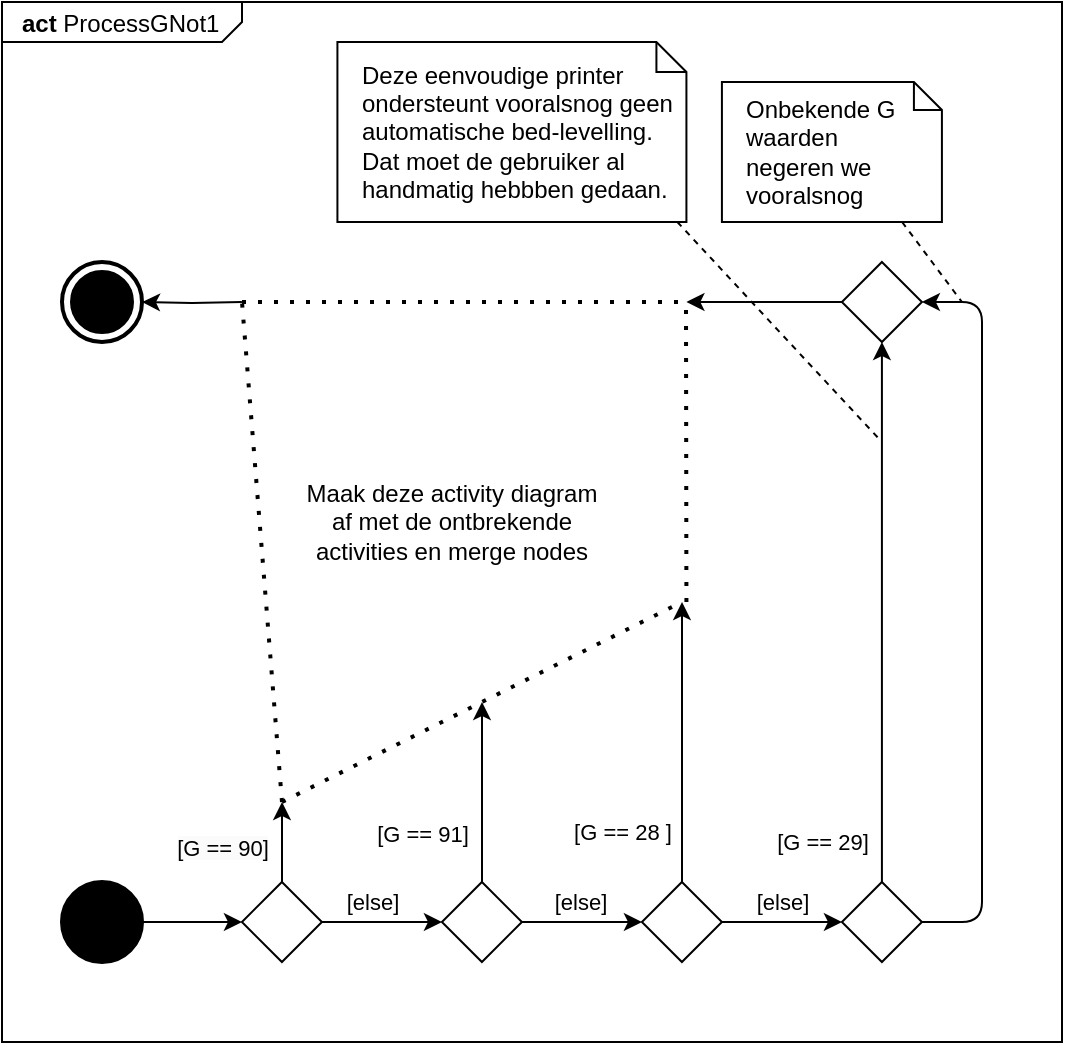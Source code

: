 <mxfile version="21.5.1" type="device">
  <diagram name="Page-1" id="saKvFfv_Z3Uwc4kxefbZ">
    <mxGraphModel dx="1036" dy="614" grid="1" gridSize="10" guides="1" tooltips="1" connect="1" arrows="1" fold="1" page="1" pageScale="1" pageWidth="1169" pageHeight="1654" math="0" shadow="0">
      <root>
        <mxCell id="0" />
        <mxCell id="1" parent="0" />
        <mxCell id="muP24D11LDf9t_YI-PzY-1" value="&lt;p style=&quot;margin:0px;margin-top:4px;margin-left:10px;text-align:left;&quot;&gt;&lt;b&gt;act&lt;/b&gt;&amp;nbsp;ProcessGNot1&lt;/p&gt;" style="html=1;shape=mxgraph.sysml.package;labelX=120.04;align=left;spacingLeft=10;overflow=fill;recursiveResize=0;container=0;" vertex="1" parent="1">
          <mxGeometry x="10" y="10" width="530" height="520" as="geometry" />
        </mxCell>
        <mxCell id="muP24D11LDf9t_YI-PzY-2" value="&lt;span style=&quot;color: rgb(0, 0, 0); font-family: Helvetica; font-size: 11px; font-style: normal; font-variant-ligatures: normal; font-variant-caps: normal; font-weight: 400; letter-spacing: normal; orphans: 2; text-align: center; text-indent: 0px; text-transform: none; widows: 2; word-spacing: 0px; -webkit-text-stroke-width: 0px; background-color: rgb(251, 251, 251); text-decoration-thickness: initial; text-decoration-style: initial; text-decoration-color: initial; float: none; display: inline !important;&quot;&gt;[G == 90]&lt;/span&gt;" style="edgeStyle=orthogonalEdgeStyle;rounded=0;orthogonalLoop=1;jettySize=auto;html=1;" edge="1" parent="1" source="muP24D11LDf9t_YI-PzY-5">
          <mxGeometry x="-0.143" y="30" relative="1" as="geometry">
            <Array as="points">
              <mxPoint x="149.96" y="440" />
              <mxPoint x="149.96" y="440" />
            </Array>
            <mxPoint as="offset" />
            <mxPoint x="150" y="410" as="targetPoint" />
          </mxGeometry>
        </mxCell>
        <mxCell id="muP24D11LDf9t_YI-PzY-3" style="edgeStyle=orthogonalEdgeStyle;rounded=0;orthogonalLoop=1;jettySize=auto;html=1;" edge="1" parent="1" source="muP24D11LDf9t_YI-PzY-5" target="muP24D11LDf9t_YI-PzY-15">
          <mxGeometry relative="1" as="geometry">
            <Array as="points">
              <mxPoint x="189.96" y="470" />
              <mxPoint x="189.96" y="470" />
            </Array>
          </mxGeometry>
        </mxCell>
        <mxCell id="muP24D11LDf9t_YI-PzY-4" value="[else]" style="edgeLabel;html=1;align=center;verticalAlign=middle;resizable=0;points=[];" vertex="1" connectable="0" parent="muP24D11LDf9t_YI-PzY-3">
          <mxGeometry x="0.04" relative="1" as="geometry">
            <mxPoint x="-6" y="-10" as="offset" />
          </mxGeometry>
        </mxCell>
        <mxCell id="muP24D11LDf9t_YI-PzY-5" value="" style="shape=rhombus;html=1;verticalLabelPosition=bottom;verticalAlignment=top;" vertex="1" parent="1">
          <mxGeometry x="129.96" y="450" width="40" height="40" as="geometry" />
        </mxCell>
        <mxCell id="muP24D11LDf9t_YI-PzY-6" style="edgeStyle=orthogonalEdgeStyle;rounded=0;orthogonalLoop=1;jettySize=auto;html=1;" edge="1" parent="1" source="muP24D11LDf9t_YI-PzY-9">
          <mxGeometry relative="1" as="geometry">
            <Array as="points">
              <mxPoint x="349.96" y="420" />
              <mxPoint x="349.96" y="420" />
            </Array>
            <mxPoint x="350" y="310" as="targetPoint" />
          </mxGeometry>
        </mxCell>
        <mxCell id="muP24D11LDf9t_YI-PzY-7" value="[G == 28 ]" style="edgeLabel;html=1;align=center;verticalAlign=middle;resizable=0;points=[];" vertex="1" connectable="0" parent="muP24D11LDf9t_YI-PzY-6">
          <mxGeometry x="-0.029" y="2" relative="1" as="geometry">
            <mxPoint x="-28" y="43" as="offset" />
          </mxGeometry>
        </mxCell>
        <mxCell id="muP24D11LDf9t_YI-PzY-8" value="[else]" style="edgeStyle=orthogonalEdgeStyle;rounded=0;orthogonalLoop=1;jettySize=auto;html=1;" edge="1" parent="1" source="muP24D11LDf9t_YI-PzY-9" target="muP24D11LDf9t_YI-PzY-18">
          <mxGeometry y="10" relative="1" as="geometry">
            <mxPoint as="offset" />
          </mxGeometry>
        </mxCell>
        <mxCell id="muP24D11LDf9t_YI-PzY-9" value="" style="shape=rhombus;html=1;verticalLabelPosition=bottom;verticalAlignment=top;" vertex="1" parent="1">
          <mxGeometry x="329.96" y="450" width="40" height="40" as="geometry" />
        </mxCell>
        <mxCell id="muP24D11LDf9t_YI-PzY-10" style="edgeStyle=orthogonalEdgeStyle;rounded=0;orthogonalLoop=1;jettySize=auto;html=1;" edge="1" parent="1" target="muP24D11LDf9t_YI-PzY-25">
          <mxGeometry relative="1" as="geometry">
            <mxPoint x="129.96" y="160" as="sourcePoint" />
          </mxGeometry>
        </mxCell>
        <mxCell id="muP24D11LDf9t_YI-PzY-11" style="edgeStyle=orthogonalEdgeStyle;rounded=0;orthogonalLoop=1;jettySize=auto;html=1;" edge="1" parent="1" source="muP24D11LDf9t_YI-PzY-15" target="muP24D11LDf9t_YI-PzY-9">
          <mxGeometry relative="1" as="geometry">
            <Array as="points">
              <mxPoint x="299.96" y="470" />
              <mxPoint x="299.96" y="470" />
            </Array>
          </mxGeometry>
        </mxCell>
        <mxCell id="muP24D11LDf9t_YI-PzY-12" value="[else]" style="edgeLabel;html=1;align=center;verticalAlign=middle;resizable=0;points=[];" vertex="1" connectable="0" parent="muP24D11LDf9t_YI-PzY-11">
          <mxGeometry x="-0.057" y="-1" relative="1" as="geometry">
            <mxPoint y="-11" as="offset" />
          </mxGeometry>
        </mxCell>
        <mxCell id="muP24D11LDf9t_YI-PzY-13" style="edgeStyle=orthogonalEdgeStyle;rounded=0;orthogonalLoop=1;jettySize=auto;html=1;" edge="1" parent="1" source="muP24D11LDf9t_YI-PzY-15">
          <mxGeometry relative="1" as="geometry">
            <Array as="points">
              <mxPoint x="249.96" y="410" />
              <mxPoint x="249.96" y="410" />
            </Array>
            <mxPoint x="250" y="360" as="targetPoint" />
          </mxGeometry>
        </mxCell>
        <mxCell id="muP24D11LDf9t_YI-PzY-14" value="[G == 91]" style="edgeLabel;html=1;align=center;verticalAlign=middle;resizable=0;points=[];" vertex="1" connectable="0" parent="muP24D11LDf9t_YI-PzY-13">
          <mxGeometry x="-0.1" relative="1" as="geometry">
            <mxPoint x="-30" y="16" as="offset" />
          </mxGeometry>
        </mxCell>
        <mxCell id="muP24D11LDf9t_YI-PzY-15" value="" style="shape=rhombus;html=1;verticalLabelPosition=bottom;verticalAlignment=top;" vertex="1" parent="1">
          <mxGeometry x="229.96" y="450" width="40" height="40" as="geometry" />
        </mxCell>
        <mxCell id="muP24D11LDf9t_YI-PzY-16" value="[G == 29]" style="edgeStyle=orthogonalEdgeStyle;rounded=1;orthogonalLoop=1;jettySize=auto;html=1;entryX=0.5;entryY=1;entryDx=0;entryDy=0;entryPerimeter=0;" edge="1" parent="1" source="muP24D11LDf9t_YI-PzY-18" target="muP24D11LDf9t_YI-PzY-21">
          <mxGeometry x="-0.852" y="30" relative="1" as="geometry">
            <mxPoint x="449.96" y="220" as="targetPoint" />
            <mxPoint as="offset" />
          </mxGeometry>
        </mxCell>
        <mxCell id="muP24D11LDf9t_YI-PzY-17" style="edgeStyle=orthogonalEdgeStyle;rounded=1;orthogonalLoop=1;jettySize=auto;html=1;" edge="1" parent="1" source="muP24D11LDf9t_YI-PzY-18" target="muP24D11LDf9t_YI-PzY-21">
          <mxGeometry relative="1" as="geometry">
            <Array as="points">
              <mxPoint x="500" y="470" />
              <mxPoint x="500" y="160" />
            </Array>
          </mxGeometry>
        </mxCell>
        <mxCell id="muP24D11LDf9t_YI-PzY-18" value="" style="shape=rhombus;html=1;verticalLabelPosition=bottom;verticalAlignment=top;" vertex="1" parent="1">
          <mxGeometry x="429.96" y="450" width="40" height="40" as="geometry" />
        </mxCell>
        <mxCell id="muP24D11LDf9t_YI-PzY-19" style="rounded=0;orthogonalLoop=1;jettySize=auto;html=1;endArrow=none;endFill=0;dashed=1;exitX=0.974;exitY=1;exitDx=0;exitDy=0;exitPerimeter=0;" edge="1" parent="1" source="muP24D11LDf9t_YI-PzY-23">
          <mxGeometry relative="1" as="geometry">
            <mxPoint x="449.96" y="230" as="targetPoint" />
            <mxPoint x="347.673" y="120" as="sourcePoint" />
          </mxGeometry>
        </mxCell>
        <mxCell id="muP24D11LDf9t_YI-PzY-20" style="edgeStyle=orthogonalEdgeStyle;rounded=0;orthogonalLoop=1;jettySize=auto;html=1;" edge="1" parent="1" source="muP24D11LDf9t_YI-PzY-21">
          <mxGeometry relative="1" as="geometry">
            <mxPoint x="352.21" y="160" as="targetPoint" />
          </mxGeometry>
        </mxCell>
        <mxCell id="muP24D11LDf9t_YI-PzY-21" value="" style="shape=rhombus;html=1;verticalLabelPosition=top;verticalAlignment=bottom;" vertex="1" parent="1">
          <mxGeometry x="429.96" y="140" width="40" height="40" as="geometry" />
        </mxCell>
        <mxCell id="muP24D11LDf9t_YI-PzY-22" style="rounded=0;orthogonalLoop=1;jettySize=auto;html=1;dashed=1;exitX=0.819;exitY=1;exitDx=0;exitDy=0;exitPerimeter=0;endArrow=none;endFill=0;" edge="1" parent="1" source="muP24D11LDf9t_YI-PzY-24">
          <mxGeometry relative="1" as="geometry">
            <mxPoint x="489.96" y="160" as="targetPoint" />
            <mxPoint x="466.21" y="120" as="sourcePoint" />
          </mxGeometry>
        </mxCell>
        <mxCell id="muP24D11LDf9t_YI-PzY-23" value="Deze eenvoudige printer ondersteunt vooralsnog geen automatische bed-levelling. Dat moet de gebruiker al handmatig hebbben gedaan." style="shape=note;size=15;align=left;spacingLeft=10;html=1;whiteSpace=wrap;" vertex="1" parent="1">
          <mxGeometry x="177.71" y="30" width="174.5" height="90" as="geometry" />
        </mxCell>
        <mxCell id="muP24D11LDf9t_YI-PzY-24" value="Onbekende G waarden&lt;br&gt;negeren we vooralsnog" style="shape=note;size=14;align=left;spacingLeft=10;html=1;whiteSpace=wrap;" vertex="1" parent="1">
          <mxGeometry x="369.96" y="50" width="110" height="70" as="geometry" />
        </mxCell>
        <mxCell id="muP24D11LDf9t_YI-PzY-25" value="" style="html=1;shape=mxgraph.sysml.actFinal;strokeWidth=2;verticalLabelPosition=bottom;verticalAlignment=top;" vertex="1" parent="1">
          <mxGeometry x="40" y="140" width="40" height="40" as="geometry" />
        </mxCell>
        <mxCell id="muP24D11LDf9t_YI-PzY-26" style="edgeStyle=orthogonalEdgeStyle;rounded=0;orthogonalLoop=1;jettySize=auto;html=1;" edge="1" parent="1" source="muP24D11LDf9t_YI-PzY-27" target="muP24D11LDf9t_YI-PzY-5">
          <mxGeometry relative="1" as="geometry" />
        </mxCell>
        <mxCell id="muP24D11LDf9t_YI-PzY-27" value="" style="shape=ellipse;html=1;fillColor=strokeColor;strokeWidth=2;verticalLabelPosition=bottom;verticalAlignment=top;perimeter=ellipsePerimeter;" vertex="1" parent="1">
          <mxGeometry x="40" y="450" width="40" height="40" as="geometry" />
        </mxCell>
        <mxCell id="muP24D11LDf9t_YI-PzY-28" value="" style="group" vertex="1" connectable="0" parent="1">
          <mxGeometry x="130" y="160" width="222.21" height="250" as="geometry" />
        </mxCell>
        <mxCell id="muP24D11LDf9t_YI-PzY-29" value="Maak deze activity diagram af met de ontbrekende activities en merge nodes" style="text;html=1;strokeColor=none;fillColor=none;align=center;verticalAlign=middle;whiteSpace=wrap;rounded=0;" vertex="1" parent="muP24D11LDf9t_YI-PzY-28">
          <mxGeometry x="30" y="90" width="150" height="40" as="geometry" />
        </mxCell>
        <mxCell id="muP24D11LDf9t_YI-PzY-30" value="" style="group" vertex="1" connectable="0" parent="muP24D11LDf9t_YI-PzY-28">
          <mxGeometry width="222.21" height="250" as="geometry" />
        </mxCell>
        <mxCell id="muP24D11LDf9t_YI-PzY-31" value="" style="endArrow=none;dashed=1;html=1;dashPattern=1 3;strokeWidth=2;rounded=0;" edge="1" parent="muP24D11LDf9t_YI-PzY-30">
          <mxGeometry width="50" height="50" relative="1" as="geometry">
            <mxPoint x="20" y="250" as="sourcePoint" />
            <mxPoint x="220" y="150" as="targetPoint" />
          </mxGeometry>
        </mxCell>
        <mxCell id="muP24D11LDf9t_YI-PzY-32" value="" style="endArrow=none;dashed=1;html=1;dashPattern=1 3;strokeWidth=2;rounded=0;" edge="1" parent="muP24D11LDf9t_YI-PzY-30">
          <mxGeometry width="50" height="50" relative="1" as="geometry">
            <mxPoint x="222.21" y="150" as="sourcePoint" />
            <mxPoint x="222" as="targetPoint" />
          </mxGeometry>
        </mxCell>
        <mxCell id="muP24D11LDf9t_YI-PzY-33" value="" style="endArrow=none;dashed=1;html=1;dashPattern=1 3;strokeWidth=2;rounded=0;" edge="1" parent="muP24D11LDf9t_YI-PzY-30">
          <mxGeometry width="50" height="50" relative="1" as="geometry">
            <mxPoint as="sourcePoint" />
            <mxPoint x="220" as="targetPoint" />
          </mxGeometry>
        </mxCell>
        <mxCell id="muP24D11LDf9t_YI-PzY-34" value="" style="endArrow=none;dashed=1;html=1;dashPattern=1 3;strokeWidth=2;rounded=0;" edge="1" parent="muP24D11LDf9t_YI-PzY-30">
          <mxGeometry width="50" height="50" relative="1" as="geometry">
            <mxPoint x="20" y="250" as="sourcePoint" />
            <mxPoint as="targetPoint" />
          </mxGeometry>
        </mxCell>
      </root>
    </mxGraphModel>
  </diagram>
</mxfile>
